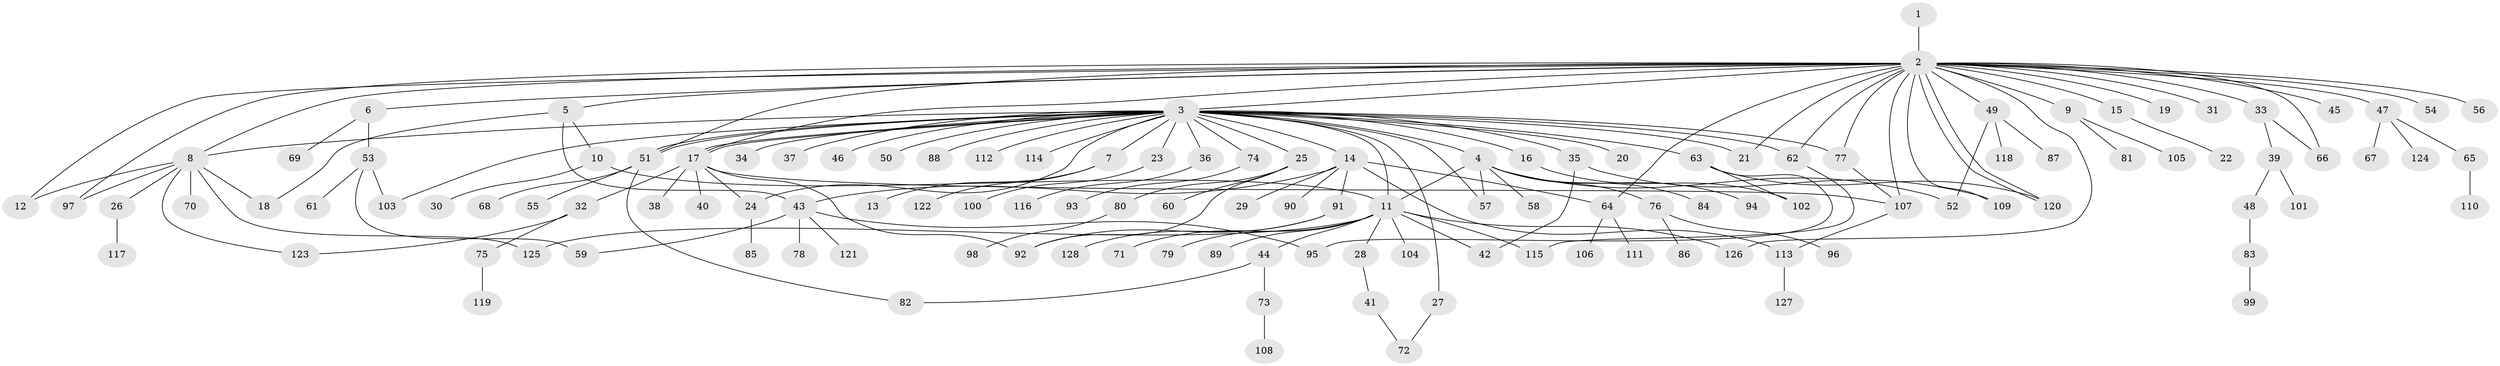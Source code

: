 // coarse degree distribution, {19: 0.02631578947368421, 17: 0.02631578947368421, 2: 0.15789473684210525, 1: 0.7368421052631579, 3: 0.05263157894736842}
// Generated by graph-tools (version 1.1) at 2025/18/03/04/25 18:18:00]
// undirected, 128 vertices, 165 edges
graph export_dot {
graph [start="1"]
  node [color=gray90,style=filled];
  1;
  2;
  3;
  4;
  5;
  6;
  7;
  8;
  9;
  10;
  11;
  12;
  13;
  14;
  15;
  16;
  17;
  18;
  19;
  20;
  21;
  22;
  23;
  24;
  25;
  26;
  27;
  28;
  29;
  30;
  31;
  32;
  33;
  34;
  35;
  36;
  37;
  38;
  39;
  40;
  41;
  42;
  43;
  44;
  45;
  46;
  47;
  48;
  49;
  50;
  51;
  52;
  53;
  54;
  55;
  56;
  57;
  58;
  59;
  60;
  61;
  62;
  63;
  64;
  65;
  66;
  67;
  68;
  69;
  70;
  71;
  72;
  73;
  74;
  75;
  76;
  77;
  78;
  79;
  80;
  81;
  82;
  83;
  84;
  85;
  86;
  87;
  88;
  89;
  90;
  91;
  92;
  93;
  94;
  95;
  96;
  97;
  98;
  99;
  100;
  101;
  102;
  103;
  104;
  105;
  106;
  107;
  108;
  109;
  110;
  111;
  112;
  113;
  114;
  115;
  116;
  117;
  118;
  119;
  120;
  121;
  122;
  123;
  124;
  125;
  126;
  127;
  128;
  1 -- 2;
  2 -- 3;
  2 -- 5;
  2 -- 6;
  2 -- 8;
  2 -- 9;
  2 -- 12;
  2 -- 15;
  2 -- 17;
  2 -- 19;
  2 -- 21;
  2 -- 31;
  2 -- 33;
  2 -- 45;
  2 -- 47;
  2 -- 49;
  2 -- 51;
  2 -- 54;
  2 -- 56;
  2 -- 62;
  2 -- 64;
  2 -- 66;
  2 -- 77;
  2 -- 97;
  2 -- 107;
  2 -- 109;
  2 -- 120;
  2 -- 120;
  2 -- 126;
  3 -- 4;
  3 -- 7;
  3 -- 8;
  3 -- 11;
  3 -- 14;
  3 -- 16;
  3 -- 17;
  3 -- 17;
  3 -- 20;
  3 -- 21;
  3 -- 23;
  3 -- 24;
  3 -- 25;
  3 -- 27;
  3 -- 34;
  3 -- 35;
  3 -- 36;
  3 -- 37;
  3 -- 46;
  3 -- 50;
  3 -- 51;
  3 -- 51;
  3 -- 57;
  3 -- 62;
  3 -- 63;
  3 -- 74;
  3 -- 77;
  3 -- 88;
  3 -- 103;
  3 -- 112;
  3 -- 114;
  4 -- 11;
  4 -- 52;
  4 -- 57;
  4 -- 58;
  4 -- 76;
  4 -- 84;
  4 -- 94;
  5 -- 10;
  5 -- 18;
  5 -- 43;
  6 -- 53;
  6 -- 69;
  7 -- 13;
  7 -- 122;
  8 -- 12;
  8 -- 18;
  8 -- 26;
  8 -- 70;
  8 -- 97;
  8 -- 123;
  8 -- 125;
  9 -- 81;
  9 -- 105;
  10 -- 11;
  10 -- 30;
  11 -- 28;
  11 -- 42;
  11 -- 44;
  11 -- 71;
  11 -- 79;
  11 -- 89;
  11 -- 104;
  11 -- 115;
  11 -- 125;
  11 -- 126;
  14 -- 29;
  14 -- 43;
  14 -- 64;
  14 -- 90;
  14 -- 91;
  14 -- 113;
  15 -- 22;
  16 -- 102;
  17 -- 24;
  17 -- 32;
  17 -- 38;
  17 -- 40;
  17 -- 92;
  17 -- 107;
  23 -- 100;
  24 -- 85;
  25 -- 60;
  25 -- 80;
  25 -- 92;
  26 -- 117;
  27 -- 72;
  28 -- 41;
  32 -- 75;
  32 -- 123;
  33 -- 39;
  33 -- 66;
  35 -- 42;
  35 -- 109;
  36 -- 116;
  39 -- 48;
  39 -- 101;
  41 -- 72;
  43 -- 59;
  43 -- 78;
  43 -- 95;
  43 -- 121;
  44 -- 73;
  44 -- 82;
  47 -- 65;
  47 -- 67;
  47 -- 124;
  48 -- 83;
  49 -- 52;
  49 -- 87;
  49 -- 118;
  51 -- 55;
  51 -- 68;
  51 -- 82;
  53 -- 59;
  53 -- 61;
  53 -- 103;
  62 -- 115;
  63 -- 95;
  63 -- 102;
  63 -- 120;
  64 -- 106;
  64 -- 111;
  65 -- 110;
  73 -- 108;
  74 -- 93;
  75 -- 119;
  76 -- 86;
  76 -- 96;
  77 -- 107;
  80 -- 98;
  83 -- 99;
  91 -- 92;
  91 -- 128;
  107 -- 113;
  113 -- 127;
}
